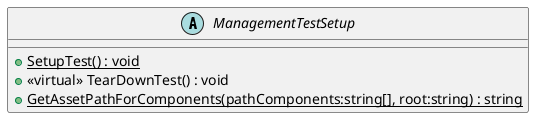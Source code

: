 @startuml
abstract class ManagementTestSetup {
    + {static} SetupTest() : void
    + <<virtual>> TearDownTest() : void
    + {static} GetAssetPathForComponents(pathComponents:string[], root:string) : string
}
@enduml
